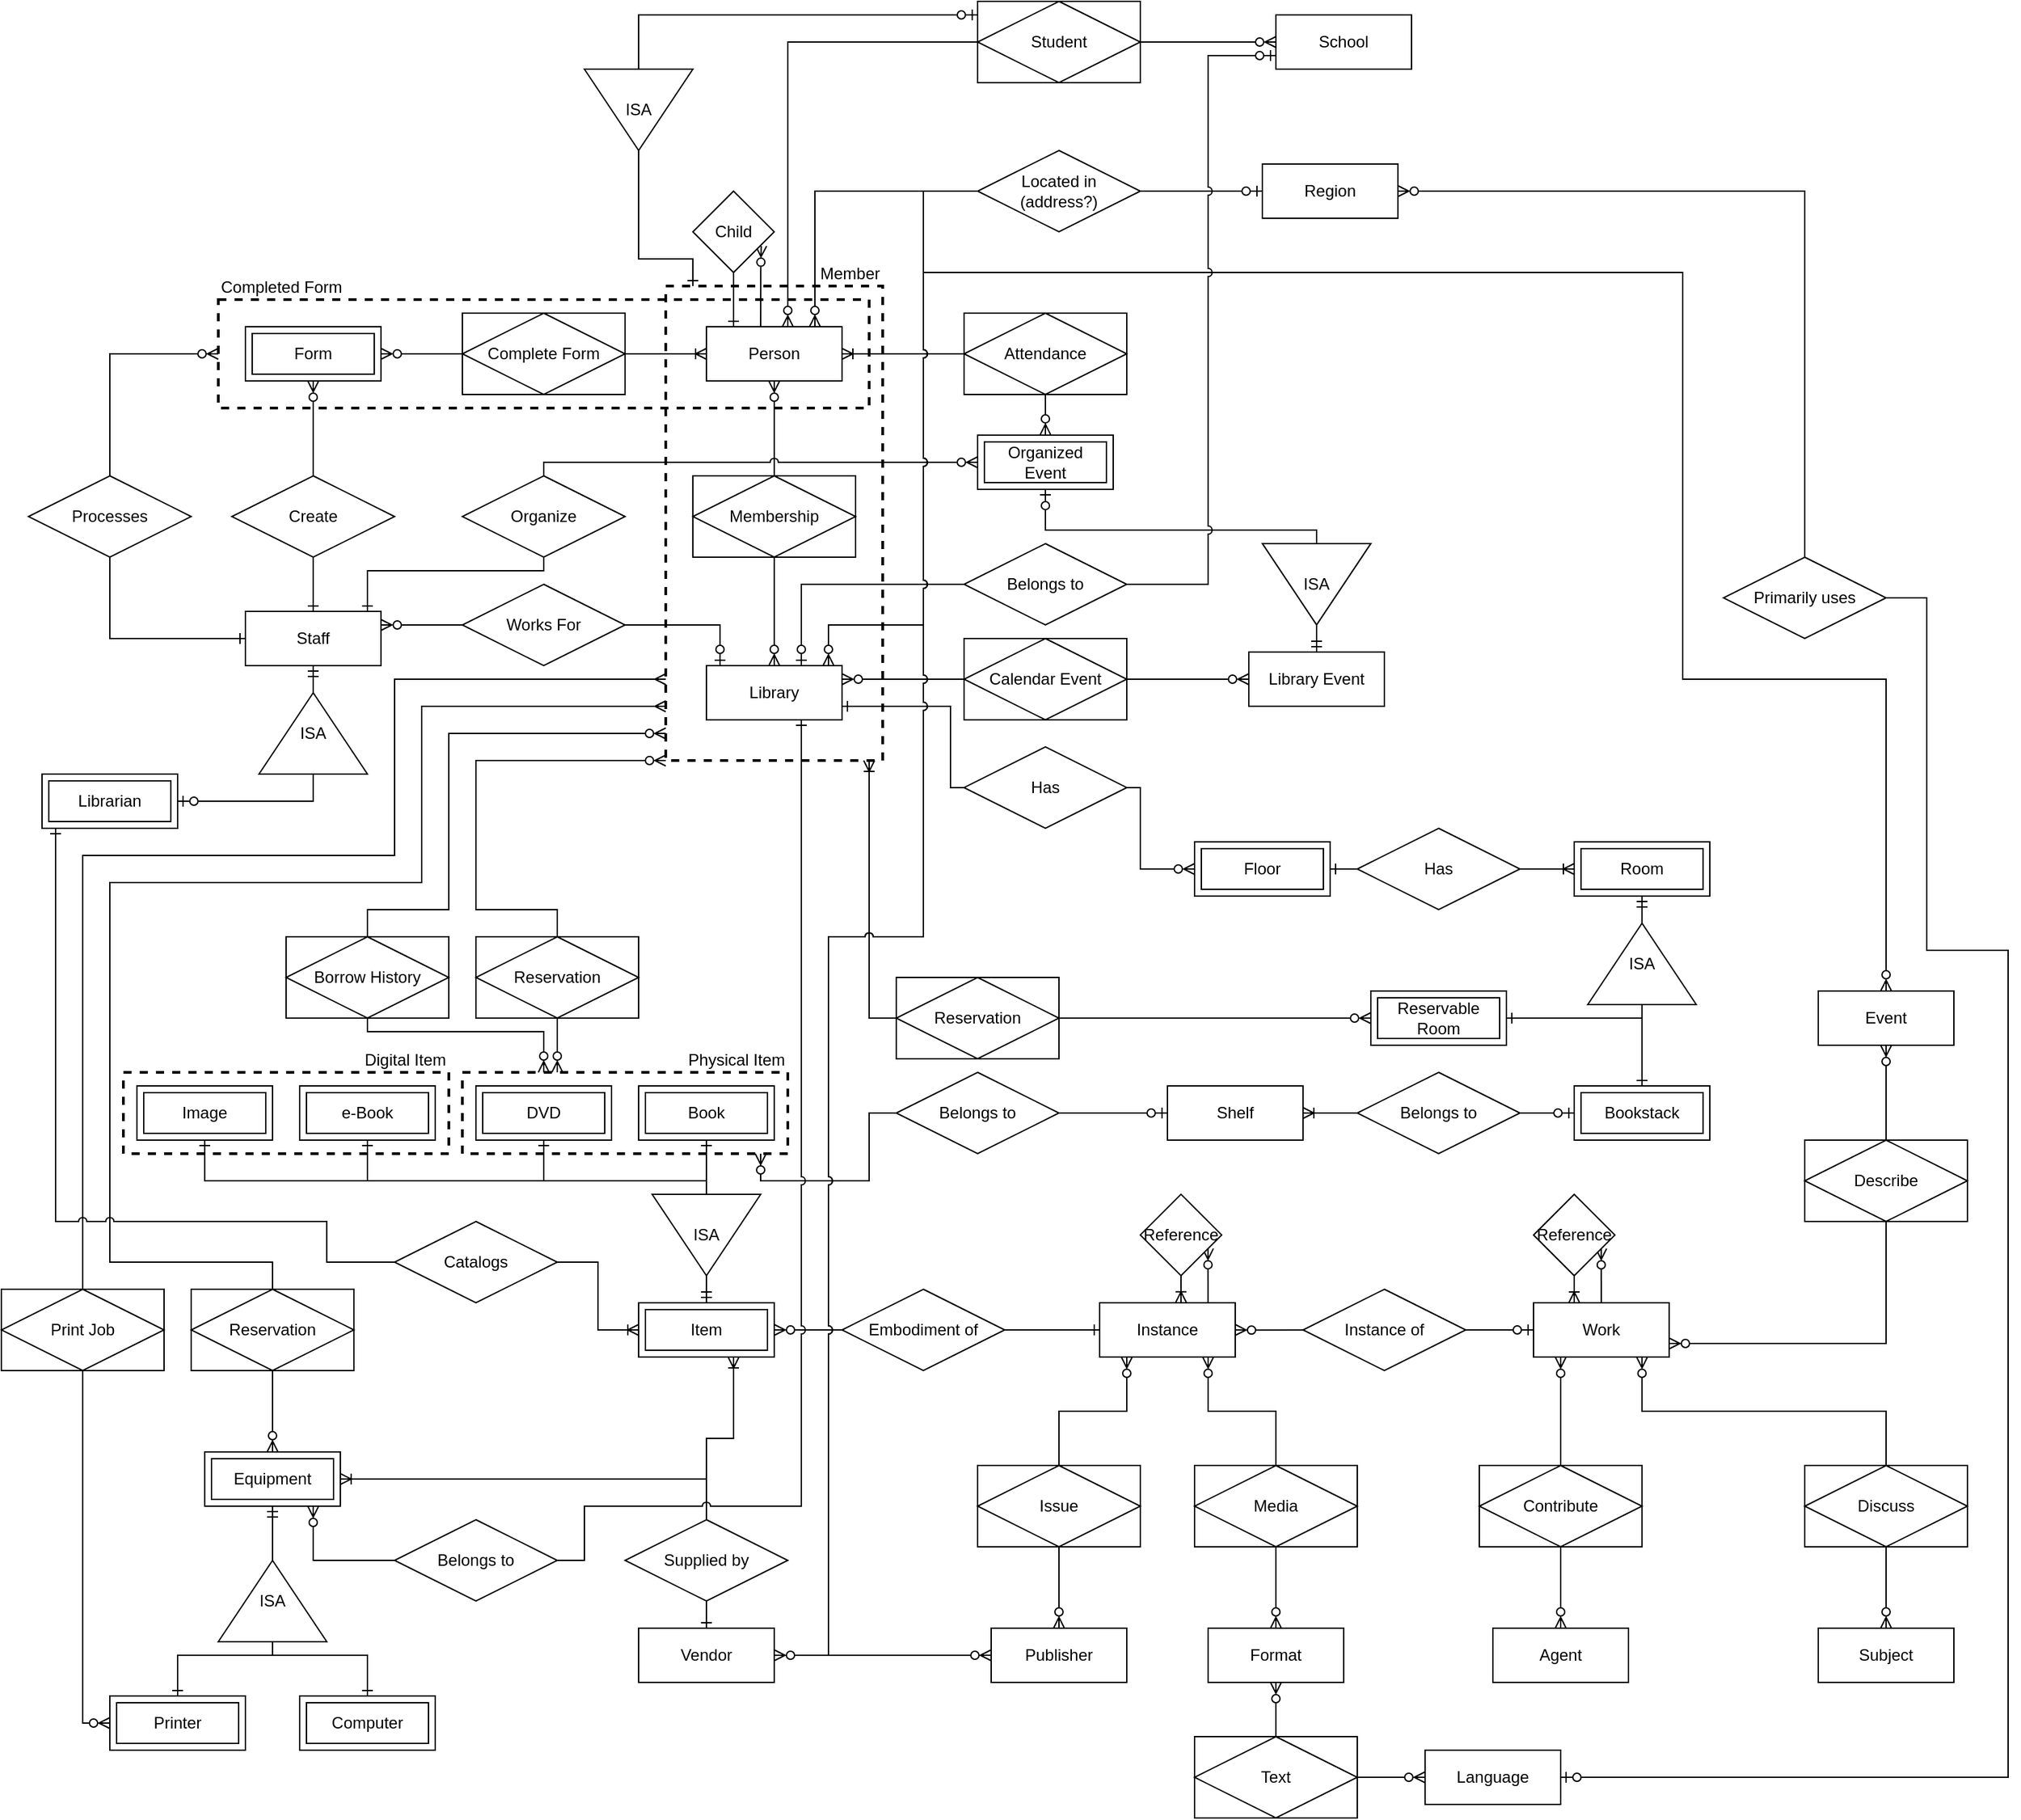 <mxfile version="20.3.7" type="device"><diagram id="R2lEEEUBdFMjLlhIrx00" name="Page-1"><mxGraphModel dx="2035" dy="1743" grid="1" gridSize="10" guides="1" tooltips="1" connect="1" arrows="1" fold="1" page="1" pageScale="1" pageWidth="850" pageHeight="1100" math="0" shadow="0" extFonts="Permanent Marker^https://fonts.googleapis.com/css?family=Permanent+Marker"><root><mxCell id="0"/><mxCell id="1" parent="0"/><mxCell id="bCoNUdUMx13GSQkdZ8rl-273" style="edgeStyle=orthogonalEdgeStyle;rounded=0;jumpStyle=arc;orthogonalLoop=1;jettySize=auto;html=1;endArrow=ERzeroToOne;endFill=0;" parent="1" source="bCoNUdUMx13GSQkdZ8rl-272" target="CFL0wm3BJP6EBdV-FoRN-123" edge="1"><mxGeometry relative="1" as="geometry"><Array as="points"><mxPoint x="280" y="180"/></Array></mxGeometry></mxCell><mxCell id="bCoNUdUMx13GSQkdZ8rl-282" value="Digital Item" style="whiteSpace=wrap;html=1;fontColor=none;dashed=1;fillColor=none;strokeWidth=2;labelPosition=center;verticalLabelPosition=top;align=right;verticalAlign=bottom;perimeterSpacing=0;shadow=0;glass=0;" parent="1" vertex="1"><mxGeometry x="-220" y="540" width="240" height="60" as="geometry"/></mxCell><mxCell id="CFL0wm3BJP6EBdV-FoRN-241" value="Physical Item" style="whiteSpace=wrap;html=1;fontColor=none;dashed=1;fillColor=none;strokeWidth=2;labelPosition=center;verticalLabelPosition=top;align=right;verticalAlign=bottom;perimeterSpacing=0;shadow=0;glass=0;" parent="1" vertex="1"><mxGeometry x="30" y="540" width="240" height="60" as="geometry"/></mxCell><mxCell id="bCoNUdUMx13GSQkdZ8rl-5" value="Completed Form" style="whiteSpace=wrap;html=1;fontColor=none;dashed=1;fillColor=none;strokeWidth=2;labelPosition=center;verticalLabelPosition=top;align=left;verticalAlign=bottom;perimeterSpacing=0;shadow=0;glass=0;" parent="1" vertex="1"><mxGeometry x="-150" y="-30" width="480" height="80" as="geometry"/></mxCell><mxCell id="CFL0wm3BJP6EBdV-FoRN-159" value="Member" style="whiteSpace=wrap;html=1;fontColor=none;dashed=1;fillColor=none;strokeWidth=2;labelPosition=center;verticalLabelPosition=top;align=right;verticalAlign=bottom;perimeterSpacing=0;shadow=0;glass=0;" parent="1" vertex="1"><mxGeometry x="180" y="-40" width="160" height="350" as="geometry"/></mxCell><mxCell id="CFL0wm3BJP6EBdV-FoRN-46" style="edgeStyle=orthogonalEdgeStyle;rounded=0;orthogonalLoop=1;jettySize=auto;html=1;entryX=1;entryY=0.5;entryDx=0;entryDy=0;endArrow=ERone;endFill=0;jumpStyle=arc;" parent="1" source="CFL0wm3BJP6EBdV-FoRN-1" target="CFL0wm3BJP6EBdV-FoRN-14" edge="1"><mxGeometry relative="1" as="geometry"/></mxCell><mxCell id="CFL0wm3BJP6EBdV-FoRN-83" style="edgeStyle=orthogonalEdgeStyle;rounded=0;orthogonalLoop=1;jettySize=auto;html=1;entryX=0;entryY=0.5;entryDx=0;entryDy=0;endArrow=ERoneToMany;endFill=0;jumpStyle=arc;" parent="1" source="CFL0wm3BJP6EBdV-FoRN-1" target="CFL0wm3BJP6EBdV-FoRN-16" edge="1"><mxGeometry relative="1" as="geometry"/></mxCell><mxCell id="CFL0wm3BJP6EBdV-FoRN-1" value="Has" style="shape=rhombus;perimeter=rhombusPerimeter;whiteSpace=wrap;html=1;align=center;" parent="1" vertex="1"><mxGeometry x="690" y="360" width="120" height="60" as="geometry"/></mxCell><mxCell id="CFL0wm3BJP6EBdV-FoRN-8" value="Work" style="whiteSpace=wrap;html=1;align=center;" parent="1" vertex="1"><mxGeometry x="820" y="710" width="100" height="40" as="geometry"/></mxCell><mxCell id="CFL0wm3BJP6EBdV-FoRN-14" value="Floor" style="shape=ext;margin=3;double=1;whiteSpace=wrap;html=1;align=center;" parent="1" vertex="1"><mxGeometry x="570" y="370" width="100" height="40" as="geometry"/></mxCell><mxCell id="CFL0wm3BJP6EBdV-FoRN-16" value="Room" style="shape=ext;margin=3;double=1;whiteSpace=wrap;html=1;align=center;" parent="1" vertex="1"><mxGeometry x="850" y="370" width="100" height="40" as="geometry"/></mxCell><mxCell id="CFL0wm3BJP6EBdV-FoRN-17" value="Reservable Room" style="shape=ext;margin=3;double=1;whiteSpace=wrap;html=1;align=center;" parent="1" vertex="1"><mxGeometry x="700" y="480" width="100" height="40" as="geometry"/></mxCell><mxCell id="CFL0wm3BJP6EBdV-FoRN-20" value="Computer" style="shape=ext;margin=3;double=1;whiteSpace=wrap;html=1;align=center;flipV=0;flipH=0;" parent="1" vertex="1"><mxGeometry x="-90" y="1000" width="100" height="40" as="geometry"/></mxCell><mxCell id="CFL0wm3BJP6EBdV-FoRN-22" value="Book" style="shape=ext;margin=3;double=1;whiteSpace=wrap;html=1;align=center;" parent="1" vertex="1"><mxGeometry x="160" y="550" width="100" height="40" as="geometry"/></mxCell><mxCell id="CFL0wm3BJP6EBdV-FoRN-23" value="Region" style="whiteSpace=wrap;html=1;align=center;" parent="1" vertex="1"><mxGeometry x="620" y="-130" width="100" height="40" as="geometry"/></mxCell><mxCell id="CFL0wm3BJP6EBdV-FoRN-27" value="Printer" style="shape=ext;margin=3;double=1;whiteSpace=wrap;html=1;align=center;flipV=0;flipH=0;" parent="1" vertex="1"><mxGeometry x="-230" y="1000" width="100" height="40" as="geometry"/></mxCell><mxCell id="CFL0wm3BJP6EBdV-FoRN-30" value="Organized Event" style="shape=ext;margin=3;double=1;whiteSpace=wrap;html=1;align=center;" parent="1" vertex="1"><mxGeometry x="410" y="69.96" width="100" height="40" as="geometry"/></mxCell><mxCell id="CFL0wm3BJP6EBdV-FoRN-114" style="edgeStyle=orthogonalEdgeStyle;rounded=0;orthogonalLoop=1;jettySize=auto;html=1;entryX=0.84;entryY=0.674;entryDx=0;entryDy=0;entryPerimeter=0;endArrow=ERzeroToMany;endFill=0;jumpStyle=arc;" parent="1" source="CFL0wm3BJP6EBdV-FoRN-31" target="CFL0wm3BJP6EBdV-FoRN-102" edge="1"><mxGeometry relative="1" as="geometry"><Array as="points"><mxPoint x="250" y="-50"/><mxPoint x="250" y="-50"/></Array></mxGeometry></mxCell><mxCell id="CFL0wm3BJP6EBdV-FoRN-31" value="Person" style="whiteSpace=wrap;html=1;align=center;" parent="1" vertex="1"><mxGeometry x="210" y="-10" width="100" height="40" as="geometry"/></mxCell><mxCell id="CFL0wm3BJP6EBdV-FoRN-48" style="edgeStyle=orthogonalEdgeStyle;rounded=0;orthogonalLoop=1;jettySize=auto;html=1;entryX=0.5;entryY=1;entryDx=0;entryDy=0;endArrow=ERmandOne;endFill=0;jumpStyle=arc;" parent="1" source="CFL0wm3BJP6EBdV-FoRN-40" target="CFL0wm3BJP6EBdV-FoRN-16" edge="1"><mxGeometry relative="1" as="geometry"><mxPoint x="900" y="450" as="sourcePoint"/><Array as="points"><mxPoint x="900" y="440"/><mxPoint x="900" y="440"/></Array></mxGeometry></mxCell><mxCell id="CFL0wm3BJP6EBdV-FoRN-49" style="edgeStyle=orthogonalEdgeStyle;rounded=0;orthogonalLoop=1;jettySize=auto;html=1;endArrow=ERone;endFill=0;jumpStyle=arc;" parent="1" source="CFL0wm3BJP6EBdV-FoRN-40" target="CFL0wm3BJP6EBdV-FoRN-17" edge="1"><mxGeometry relative="1" as="geometry"><Array as="points"><mxPoint x="900" y="500"/></Array></mxGeometry></mxCell><mxCell id="CFL0wm3BJP6EBdV-FoRN-85" style="edgeStyle=orthogonalEdgeStyle;rounded=0;orthogonalLoop=1;jettySize=auto;html=1;endArrow=ERone;endFill=0;jumpStyle=arc;" parent="1" source="CFL0wm3BJP6EBdV-FoRN-40" target="CFL0wm3BJP6EBdV-FoRN-84" edge="1"><mxGeometry relative="1" as="geometry"><Array as="points"/></mxGeometry></mxCell><mxCell id="CFL0wm3BJP6EBdV-FoRN-40" value="ISA" style="triangle;whiteSpace=wrap;html=1;direction=north;" parent="1" vertex="1"><mxGeometry x="860" y="430" width="80" height="60" as="geometry"/></mxCell><mxCell id="CFL0wm3BJP6EBdV-FoRN-86" style="edgeStyle=orthogonalEdgeStyle;rounded=0;orthogonalLoop=1;jettySize=auto;html=1;entryX=1;entryY=0.5;entryDx=0;entryDy=0;endArrow=ERoneToMany;endFill=0;jumpStyle=arc;" parent="1" source="CFL0wm3BJP6EBdV-FoRN-42" target="CFL0wm3BJP6EBdV-FoRN-181" edge="1"><mxGeometry relative="1" as="geometry"><mxPoint x="650" y="620" as="targetPoint"/></mxGeometry></mxCell><mxCell id="CFL0wm3BJP6EBdV-FoRN-87" style="edgeStyle=orthogonalEdgeStyle;rounded=0;orthogonalLoop=1;jettySize=auto;html=1;entryX=0;entryY=0.5;entryDx=0;entryDy=0;endArrow=ERzeroToOne;endFill=0;jumpStyle=arc;" parent="1" source="CFL0wm3BJP6EBdV-FoRN-42" target="CFL0wm3BJP6EBdV-FoRN-84" edge="1"><mxGeometry relative="1" as="geometry"/></mxCell><mxCell id="CFL0wm3BJP6EBdV-FoRN-42" value="Belongs to" style="shape=rhombus;perimeter=rhombusPerimeter;whiteSpace=wrap;html=1;align=center;" parent="1" vertex="1"><mxGeometry x="690" y="540" width="120" height="60" as="geometry"/></mxCell><mxCell id="CFL0wm3BJP6EBdV-FoRN-50" value="Equipment" style="shape=ext;margin=3;double=1;whiteSpace=wrap;html=1;align=center;flipV=0;flipH=0;" parent="1" vertex="1"><mxGeometry x="-160" y="820" width="100" height="40" as="geometry"/></mxCell><mxCell id="CFL0wm3BJP6EBdV-FoRN-51" value="Subject" style="whiteSpace=wrap;html=1;align=center;" parent="1" vertex="1"><mxGeometry x="1030" y="950" width="100" height="40" as="geometry"/></mxCell><mxCell id="CFL0wm3BJP6EBdV-FoRN-52" value="Agent" style="whiteSpace=wrap;html=1;align=center;" parent="1" vertex="1"><mxGeometry x="790" y="950" width="100" height="40" as="geometry"/></mxCell><mxCell id="CFL0wm3BJP6EBdV-FoRN-53" value="Event" style="whiteSpace=wrap;html=1;align=center;" parent="1" vertex="1"><mxGeometry x="1030" y="480" width="100" height="40" as="geometry"/></mxCell><mxCell id="CFL0wm3BJP6EBdV-FoRN-54" value="Format" style="whiteSpace=wrap;html=1;align=center;" parent="1" vertex="1"><mxGeometry x="580" y="950" width="100" height="40" as="geometry"/></mxCell><mxCell id="CFL0wm3BJP6EBdV-FoRN-55" value="Publisher" style="whiteSpace=wrap;html=1;align=center;" parent="1" vertex="1"><mxGeometry x="420" y="950" width="100" height="40" as="geometry"/></mxCell><mxCell id="CFL0wm3BJP6EBdV-FoRN-57" style="edgeStyle=orthogonalEdgeStyle;rounded=0;orthogonalLoop=1;jettySize=auto;html=1;endArrow=ERone;endFill=0;jumpStyle=arc;" parent="1" source="CFL0wm3BJP6EBdV-FoRN-56" target="CFL0wm3BJP6EBdV-FoRN-20" edge="1"><mxGeometry relative="1" as="geometry"><Array as="points"><mxPoint x="-110" y="970"/><mxPoint x="-40" y="970"/></Array></mxGeometry></mxCell><mxCell id="CFL0wm3BJP6EBdV-FoRN-58" style="edgeStyle=orthogonalEdgeStyle;rounded=0;orthogonalLoop=1;jettySize=auto;html=1;endArrow=ERone;endFill=0;jumpStyle=arc;" parent="1" source="CFL0wm3BJP6EBdV-FoRN-56" target="CFL0wm3BJP6EBdV-FoRN-27" edge="1"><mxGeometry relative="1" as="geometry"><Array as="points"><mxPoint x="-110" y="970"/><mxPoint x="-180" y="970"/><mxPoint x="-180" y="1020"/></Array></mxGeometry></mxCell><mxCell id="CFL0wm3BJP6EBdV-FoRN-59" style="edgeStyle=orthogonalEdgeStyle;rounded=0;orthogonalLoop=1;jettySize=auto;html=1;endArrow=ERmandOne;endFill=0;jumpStyle=arc;" parent="1" source="CFL0wm3BJP6EBdV-FoRN-56" target="CFL0wm3BJP6EBdV-FoRN-50" edge="1"><mxGeometry relative="1" as="geometry"><Array as="points"/><mxPoint x="-110" y="800" as="targetPoint"/></mxGeometry></mxCell><mxCell id="CFL0wm3BJP6EBdV-FoRN-56" value="ISA" style="triangle;whiteSpace=wrap;html=1;direction=north;flipV=0;flipH=0;" parent="1" vertex="1"><mxGeometry x="-150" y="900" width="80" height="60" as="geometry"/></mxCell><mxCell id="CFL0wm3BJP6EBdV-FoRN-60" value="Librarian" style="shape=ext;margin=3;double=1;whiteSpace=wrap;html=1;align=center;" parent="1" vertex="1"><mxGeometry x="-280" y="320" width="100" height="40" as="geometry"/></mxCell><mxCell id="CFL0wm3BJP6EBdV-FoRN-67" style="edgeStyle=orthogonalEdgeStyle;rounded=0;orthogonalLoop=1;jettySize=auto;html=1;entryX=0;entryY=0.5;entryDx=0;entryDy=0;endArrow=ERzeroToOne;endFill=0;jumpStyle=arc;" parent="1" source="CFL0wm3BJP6EBdV-FoRN-65" target="CFL0wm3BJP6EBdV-FoRN-23" edge="1"><mxGeometry relative="1" as="geometry"/></mxCell><mxCell id="CFL0wm3BJP6EBdV-FoRN-92" style="edgeStyle=orthogonalEdgeStyle;rounded=0;orthogonalLoop=1;jettySize=auto;html=1;endArrow=ERzeroToMany;endFill=0;jumpStyle=arc;" parent="1" source="CFL0wm3BJP6EBdV-FoRN-65" target="CFL0wm3BJP6EBdV-FoRN-31" edge="1"><mxGeometry relative="1" as="geometry"><mxPoint x="270" y="-20" as="targetPoint"/><Array as="points"><mxPoint x="290" y="-110"/></Array></mxGeometry></mxCell><mxCell id="CFL0wm3BJP6EBdV-FoRN-65" value="Located in&lt;br&gt;(address?)" style="shape=rhombus;perimeter=rhombusPerimeter;whiteSpace=wrap;html=1;align=center;" parent="1" vertex="1"><mxGeometry x="410" y="-140" width="120" height="60" as="geometry"/></mxCell><mxCell id="CFL0wm3BJP6EBdV-FoRN-72" value="Item" style="shape=ext;margin=3;double=1;whiteSpace=wrap;html=1;align=center;" parent="1" vertex="1"><mxGeometry x="160" y="710" width="100" height="40" as="geometry"/></mxCell><mxCell id="CFL0wm3BJP6EBdV-FoRN-81" style="edgeStyle=orthogonalEdgeStyle;rounded=0;orthogonalLoop=1;jettySize=auto;html=1;endArrow=ERone;endFill=0;jumpStyle=arc;" parent="1" source="CFL0wm3BJP6EBdV-FoRN-80" target="CFL0wm3BJP6EBdV-FoRN-123" edge="1"><mxGeometry relative="1" as="geometry"><mxPoint x="240" y="290" as="targetPoint"/><Array as="points"><mxPoint x="390" y="330"/><mxPoint x="390" y="270"/></Array></mxGeometry></mxCell><mxCell id="CFL0wm3BJP6EBdV-FoRN-82" style="edgeStyle=orthogonalEdgeStyle;rounded=0;orthogonalLoop=1;jettySize=auto;html=1;entryX=0;entryY=0.5;entryDx=0;entryDy=0;endArrow=ERzeroToMany;endFill=0;jumpStyle=arc;" parent="1" source="CFL0wm3BJP6EBdV-FoRN-80" target="CFL0wm3BJP6EBdV-FoRN-14" edge="1"><mxGeometry relative="1" as="geometry"><Array as="points"><mxPoint x="530" y="330"/><mxPoint x="530" y="390"/></Array></mxGeometry></mxCell><mxCell id="CFL0wm3BJP6EBdV-FoRN-80" value="Has" style="shape=rhombus;perimeter=rhombusPerimeter;whiteSpace=wrap;html=1;align=center;" parent="1" vertex="1"><mxGeometry x="400" y="299.97" width="120" height="60" as="geometry"/></mxCell><mxCell id="CFL0wm3BJP6EBdV-FoRN-84" value="Bookstack" style="shape=ext;margin=3;double=1;whiteSpace=wrap;html=1;align=center;" parent="1" vertex="1"><mxGeometry x="850" y="550" width="100" height="40" as="geometry"/></mxCell><mxCell id="CFL0wm3BJP6EBdV-FoRN-161" style="edgeStyle=orthogonalEdgeStyle;rounded=0;orthogonalLoop=1;jettySize=auto;html=1;fontColor=none;endArrow=ERzeroToMany;endFill=0;jumpStyle=arc;" parent="1" source="bCoNUdUMx13GSQkdZ8rl-296" target="CFL0wm3BJP6EBdV-FoRN-159" edge="1"><mxGeometry relative="1" as="geometry"><mxPoint x="-40" y="440" as="sourcePoint"/><Array as="points"><mxPoint x="-40" y="420"/><mxPoint x="20" y="420"/><mxPoint x="20" y="290"/></Array></mxGeometry></mxCell><mxCell id="CFL0wm3BJP6EBdV-FoRN-163" style="edgeStyle=orthogonalEdgeStyle;rounded=0;orthogonalLoop=1;jettySize=auto;html=1;fontColor=none;endArrow=ERzeroToMany;endFill=0;jumpStyle=arc;" parent="1" source="bCoNUdUMx13GSQkdZ8rl-296" target="CFL0wm3BJP6EBdV-FoRN-241" edge="1"><mxGeometry relative="1" as="geometry"><mxPoint x="250" y="660" as="targetPoint"/><Array as="points"><mxPoint x="-40" y="510"/><mxPoint x="90" y="510"/></Array><mxPoint x="-40" y="500" as="sourcePoint"/></mxGeometry></mxCell><mxCell id="bCoNUdUMx13GSQkdZ8rl-33" style="edgeStyle=orthogonalEdgeStyle;rounded=0;orthogonalLoop=1;jettySize=auto;html=1;endArrow=ERzeroToMany;endFill=0;jumpStyle=arc;" parent="1" source="CFL0wm3BJP6EBdV-FoRN-91" target="CFL0wm3BJP6EBdV-FoRN-241" edge="1"><mxGeometry relative="1" as="geometry"><mxPoint x="140" y="540" as="targetPoint"/><Array as="points"><mxPoint x="120" y="500"/><mxPoint x="120" y="500"/></Array></mxGeometry></mxCell><mxCell id="bCoNUdUMx13GSQkdZ8rl-35" style="edgeStyle=orthogonalEdgeStyle;rounded=0;orthogonalLoop=1;jettySize=auto;html=1;endArrow=ERzeroToMany;endFill=0;jumpStyle=arc;" parent="1" source="CFL0wm3BJP6EBdV-FoRN-91" target="CFL0wm3BJP6EBdV-FoRN-159" edge="1"><mxGeometry relative="1" as="geometry"><Array as="points"><mxPoint x="100" y="420"/><mxPoint x="40" y="420"/><mxPoint x="40" y="310"/></Array></mxGeometry></mxCell><mxCell id="CFL0wm3BJP6EBdV-FoRN-91" value="Reservation" style="shape=associativeEntity;whiteSpace=wrap;html=1;align=center;" parent="1" vertex="1"><mxGeometry x="40" y="440" width="120" height="60" as="geometry"/></mxCell><mxCell id="CFL0wm3BJP6EBdV-FoRN-94" style="edgeStyle=orthogonalEdgeStyle;rounded=0;orthogonalLoop=1;jettySize=auto;html=1;entryX=0.5;entryY=1;entryDx=0;entryDy=0;endArrow=ERzeroToMany;endFill=0;exitX=0.5;exitY=0;exitDx=0;exitDy=0;jumpStyle=arc;" parent="1" source="CFL0wm3BJP6EBdV-FoRN-93" target="CFL0wm3BJP6EBdV-FoRN-31" edge="1"><mxGeometry relative="1" as="geometry"><mxPoint x="260" y="100" as="sourcePoint"/></mxGeometry></mxCell><mxCell id="CFL0wm3BJP6EBdV-FoRN-95" style="edgeStyle=orthogonalEdgeStyle;rounded=0;orthogonalLoop=1;jettySize=auto;html=1;entryX=0.5;entryY=0;entryDx=0;entryDy=0;endArrow=ERzeroToMany;endFill=0;jumpStyle=arc;" parent="1" source="CFL0wm3BJP6EBdV-FoRN-93" target="CFL0wm3BJP6EBdV-FoRN-123" edge="1"><mxGeometry relative="1" as="geometry"><mxPoint x="260" y="240" as="targetPoint"/></mxGeometry></mxCell><mxCell id="CFL0wm3BJP6EBdV-FoRN-93" value="Membership" style="shape=associativeEntity;whiteSpace=wrap;html=1;align=center;" parent="1" vertex="1"><mxGeometry x="200" y="100" width="120" height="60" as="geometry"/></mxCell><mxCell id="CFL0wm3BJP6EBdV-FoRN-112" style="edgeStyle=orthogonalEdgeStyle;rounded=0;orthogonalLoop=1;jettySize=auto;html=1;endArrow=ERone;endFill=0;exitX=0.5;exitY=1;exitDx=0;exitDy=0;jumpStyle=arc;" parent="1" source="CFL0wm3BJP6EBdV-FoRN-102" target="CFL0wm3BJP6EBdV-FoRN-31" edge="1"><mxGeometry relative="1" as="geometry"><Array as="points"><mxPoint x="230" y="-20"/><mxPoint x="230" y="-20"/></Array><mxPoint x="230" y="-30" as="targetPoint"/></mxGeometry></mxCell><mxCell id="CFL0wm3BJP6EBdV-FoRN-102" value="Child" style="shape=rhombus;perimeter=rhombusPerimeter;whiteSpace=wrap;html=1;align=center;" parent="1" vertex="1"><mxGeometry x="200" y="-110" width="60" height="60" as="geometry"/></mxCell><mxCell id="CFL0wm3BJP6EBdV-FoRN-133" style="edgeStyle=orthogonalEdgeStyle;rounded=0;orthogonalLoop=1;jettySize=auto;html=1;endArrow=ERzeroToMany;endFill=0;jumpStyle=arc;" parent="1" target="CFL0wm3BJP6EBdV-FoRN-202" edge="1"><mxGeometry relative="1" as="geometry"><mxPoint x="590" y="730" as="targetPoint"/><mxPoint x="700" y="730" as="sourcePoint"/></mxGeometry></mxCell><mxCell id="CFL0wm3BJP6EBdV-FoRN-167" style="edgeStyle=orthogonalEdgeStyle;rounded=0;orthogonalLoop=1;jettySize=auto;html=1;entryX=0;entryY=0.5;entryDx=0;entryDy=0;fontColor=none;endArrow=ERzeroToOne;endFill=0;jumpStyle=arc;" parent="1" source="CFL0wm3BJP6EBdV-FoRN-116" target="CFL0wm3BJP6EBdV-FoRN-8" edge="1"><mxGeometry relative="1" as="geometry"/></mxCell><mxCell id="CFL0wm3BJP6EBdV-FoRN-116" value="Instance of" style="shape=rhombus;perimeter=rhombusPerimeter;whiteSpace=wrap;html=1;align=center;" parent="1" vertex="1"><mxGeometry x="650" y="700" width="120" height="60" as="geometry"/></mxCell><mxCell id="CFL0wm3BJP6EBdV-FoRN-132" style="edgeStyle=orthogonalEdgeStyle;rounded=0;orthogonalLoop=1;jettySize=auto;html=1;entryX=1;entryY=0.5;entryDx=0;entryDy=0;endArrow=ERzeroToMany;endFill=0;jumpStyle=arc;" parent="1" source="CFL0wm3BJP6EBdV-FoRN-117" target="CFL0wm3BJP6EBdV-FoRN-72" edge="1"><mxGeometry relative="1" as="geometry"/></mxCell><mxCell id="CFL0wm3BJP6EBdV-FoRN-166" style="edgeStyle=orthogonalEdgeStyle;rounded=0;orthogonalLoop=1;jettySize=auto;html=1;fontColor=none;endArrow=ERone;endFill=0;jumpStyle=arc;" parent="1" source="CFL0wm3BJP6EBdV-FoRN-117" target="CFL0wm3BJP6EBdV-FoRN-202" edge="1"><mxGeometry relative="1" as="geometry"><mxPoint x="490" y="730" as="targetPoint"/><mxPoint x="460" y="730" as="sourcePoint"/></mxGeometry></mxCell><mxCell id="CFL0wm3BJP6EBdV-FoRN-117" value="Embodiment of" style="shape=rhombus;perimeter=rhombusPerimeter;whiteSpace=wrap;html=1;align=center;" parent="1" vertex="1"><mxGeometry x="310" y="700" width="120" height="60" as="geometry"/></mxCell><mxCell id="CFL0wm3BJP6EBdV-FoRN-119" value="Vendor" style="whiteSpace=wrap;html=1;align=center;" parent="1" vertex="1"><mxGeometry x="160" y="950" width="100" height="40" as="geometry"/></mxCell><mxCell id="CFL0wm3BJP6EBdV-FoRN-121" value="School" style="whiteSpace=wrap;html=1;align=center;" parent="1" vertex="1"><mxGeometry x="630" y="-240" width="100" height="40" as="geometry"/></mxCell><mxCell id="CFL0wm3BJP6EBdV-FoRN-123" value="Library" style="whiteSpace=wrap;html=1;align=center;" parent="1" vertex="1"><mxGeometry x="210" y="240" width="100" height="40" as="geometry"/></mxCell><mxCell id="CFL0wm3BJP6EBdV-FoRN-125" style="edgeStyle=orthogonalEdgeStyle;rounded=0;orthogonalLoop=1;jettySize=auto;html=1;endArrow=ERzeroToMany;endFill=0;jumpStyle=arc;" parent="1" source="CFL0wm3BJP6EBdV-FoRN-124" target="CFL0wm3BJP6EBdV-FoRN-31" edge="1"><mxGeometry relative="1" as="geometry"><mxPoint x="291" y="-10" as="targetPoint"/><Array as="points"><mxPoint x="270" y="-220"/></Array></mxGeometry></mxCell><mxCell id="CFL0wm3BJP6EBdV-FoRN-126" style="edgeStyle=orthogonalEdgeStyle;rounded=0;orthogonalLoop=1;jettySize=auto;html=1;entryX=0;entryY=0.5;entryDx=0;entryDy=0;endArrow=ERzeroToMany;endFill=0;jumpStyle=arc;" parent="1" source="CFL0wm3BJP6EBdV-FoRN-124" target="CFL0wm3BJP6EBdV-FoRN-121" edge="1"><mxGeometry relative="1" as="geometry"/></mxCell><mxCell id="CFL0wm3BJP6EBdV-FoRN-124" value="Student" style="shape=associativeEntity;whiteSpace=wrap;html=1;align=center;" parent="1" vertex="1"><mxGeometry x="410" y="-250" width="120" height="60" as="geometry"/></mxCell><mxCell id="CFL0wm3BJP6EBdV-FoRN-135" value="e-Book" style="shape=ext;margin=3;double=1;whiteSpace=wrap;html=1;align=center;" parent="1" vertex="1"><mxGeometry x="-90" y="550" width="100" height="40" as="geometry"/></mxCell><mxCell id="CFL0wm3BJP6EBdV-FoRN-149" style="edgeStyle=orthogonalEdgeStyle;rounded=0;orthogonalLoop=1;jettySize=auto;html=1;endArrow=ERzeroToMany;endFill=0;jumpStyle=arc;" parent="1" source="CFL0wm3BJP6EBdV-FoRN-154" target="CFL0wm3BJP6EBdV-FoRN-8" edge="1"><mxGeometry relative="1" as="geometry"><mxPoint x="920" y="990" as="sourcePoint"/><mxPoint x="850" y="750" as="targetPoint"/><Array as="points"><mxPoint x="1080" y="740"/></Array></mxGeometry></mxCell><mxCell id="CFL0wm3BJP6EBdV-FoRN-150" style="edgeStyle=orthogonalEdgeStyle;rounded=0;orthogonalLoop=1;jettySize=auto;html=1;endArrow=ERzeroToMany;endFill=0;jumpStyle=arc;" parent="1" source="CFL0wm3BJP6EBdV-FoRN-154" target="CFL0wm3BJP6EBdV-FoRN-53" edge="1"><mxGeometry relative="1" as="geometry"><mxPoint x="1045" y="1030" as="sourcePoint"/></mxGeometry></mxCell><mxCell id="CFL0wm3BJP6EBdV-FoRN-145" style="edgeStyle=orthogonalEdgeStyle;rounded=0;orthogonalLoop=1;jettySize=auto;html=1;endArrow=ERzeroToMany;endFill=0;jumpStyle=arc;" parent="1" source="CFL0wm3BJP6EBdV-FoRN-153" target="CFL0wm3BJP6EBdV-FoRN-8" edge="1"><mxGeometry relative="1" as="geometry"><mxPoint x="920" y="830" as="sourcePoint"/><mxPoint x="889" y="750" as="targetPoint"/><Array as="points"><mxPoint x="1080" y="790"/><mxPoint x="900" y="790"/></Array></mxGeometry></mxCell><mxCell id="CFL0wm3BJP6EBdV-FoRN-152" style="edgeStyle=orthogonalEdgeStyle;rounded=0;orthogonalLoop=1;jettySize=auto;html=1;endArrow=ERzeroToMany;endFill=0;jumpStyle=arc;" parent="1" source="CFL0wm3BJP6EBdV-FoRN-153" target="CFL0wm3BJP6EBdV-FoRN-51" edge="1"><mxGeometry relative="1" as="geometry"><mxPoint x="1120" y="830" as="sourcePoint"/></mxGeometry></mxCell><mxCell id="CFL0wm3BJP6EBdV-FoRN-148" style="edgeStyle=orthogonalEdgeStyle;rounded=0;orthogonalLoop=1;jettySize=auto;html=1;endArrow=ERzeroToMany;endFill=0;jumpStyle=arc;" parent="1" source="CFL0wm3BJP6EBdV-FoRN-155" target="CFL0wm3BJP6EBdV-FoRN-8" edge="1"><mxGeometry relative="1" as="geometry"><mxPoint x="920" y="910" as="sourcePoint"/><mxPoint x="865" y="790" as="targetPoint"/><Array as="points"><mxPoint x="840" y="800"/><mxPoint x="840" y="800"/></Array></mxGeometry></mxCell><mxCell id="CFL0wm3BJP6EBdV-FoRN-151" style="edgeStyle=orthogonalEdgeStyle;rounded=0;orthogonalLoop=1;jettySize=auto;html=1;endArrow=ERzeroToMany;endFill=0;jumpStyle=arc;" parent="1" source="CFL0wm3BJP6EBdV-FoRN-155" target="CFL0wm3BJP6EBdV-FoRN-52" edge="1"><mxGeometry relative="1" as="geometry"><mxPoint x="1040" y="910" as="sourcePoint"/><Array as="points"><mxPoint x="840" y="940"/><mxPoint x="840" y="940"/></Array></mxGeometry></mxCell><mxCell id="CFL0wm3BJP6EBdV-FoRN-153" value="Discuss" style="shape=associativeEntity;whiteSpace=wrap;html=1;align=center;" parent="1" vertex="1"><mxGeometry x="1020" y="830" width="120" height="60" as="geometry"/></mxCell><mxCell id="CFL0wm3BJP6EBdV-FoRN-154" value="Describe" style="shape=associativeEntity;whiteSpace=wrap;html=1;align=center;" parent="1" vertex="1"><mxGeometry x="1020" y="590" width="120" height="60" as="geometry"/></mxCell><mxCell id="CFL0wm3BJP6EBdV-FoRN-155" value="Contribute" style="shape=associativeEntity;whiteSpace=wrap;html=1;align=center;" parent="1" vertex="1"><mxGeometry x="780" y="830" width="120" height="60" as="geometry"/></mxCell><mxCell id="bCoNUdUMx13GSQkdZ8rl-23" style="edgeStyle=orthogonalEdgeStyle;rounded=0;orthogonalLoop=1;jettySize=auto;html=1;endArrow=ERzeroToOne;endFill=0;jumpStyle=arc;" parent="1" source="CFL0wm3BJP6EBdV-FoRN-175" target="CFL0wm3BJP6EBdV-FoRN-181" edge="1"><mxGeometry relative="1" as="geometry"><Array as="points"><mxPoint x="550" y="570"/><mxPoint x="550" y="570"/></Array></mxGeometry></mxCell><mxCell id="bCoNUdUMx13GSQkdZ8rl-25" style="edgeStyle=orthogonalEdgeStyle;rounded=0;orthogonalLoop=1;jettySize=auto;html=1;endArrow=ERzeroToMany;endFill=0;jumpStyle=arc;" parent="1" source="CFL0wm3BJP6EBdV-FoRN-175" target="CFL0wm3BJP6EBdV-FoRN-241" edge="1"><mxGeometry relative="1" as="geometry"><mxPoint x="290" y="620" as="targetPoint"/><Array as="points"><mxPoint x="330" y="570"/><mxPoint x="330" y="620"/><mxPoint x="250" y="620"/></Array></mxGeometry></mxCell><mxCell id="CFL0wm3BJP6EBdV-FoRN-175" value="Belongs to" style="shape=rhombus;perimeter=rhombusPerimeter;whiteSpace=wrap;html=1;align=center;" parent="1" vertex="1"><mxGeometry x="350" y="540" width="120" height="60" as="geometry"/></mxCell><mxCell id="CFL0wm3BJP6EBdV-FoRN-181" value="Shelf" style="whiteSpace=wrap;html=1;align=center;" parent="1" vertex="1"><mxGeometry x="550" y="550" width="100" height="40" as="geometry"/></mxCell><mxCell id="CFL0wm3BJP6EBdV-FoRN-191" style="edgeStyle=orthogonalEdgeStyle;rounded=0;orthogonalLoop=1;jettySize=auto;html=1;fontColor=none;endArrow=ERzeroToMany;endFill=0;jumpStyle=arc;" parent="1" source="CFL0wm3BJP6EBdV-FoRN-190" target="CFL0wm3BJP6EBdV-FoRN-202" edge="1"><mxGeometry relative="1" as="geometry"><mxPoint x="560" y="750" as="targetPoint"/><Array as="points"><mxPoint x="470" y="790"/><mxPoint x="520" y="790"/></Array></mxGeometry></mxCell><mxCell id="CFL0wm3BJP6EBdV-FoRN-192" style="edgeStyle=orthogonalEdgeStyle;rounded=0;orthogonalLoop=1;jettySize=auto;html=1;entryX=0.5;entryY=0;entryDx=0;entryDy=0;fontColor=none;endArrow=ERzeroToMany;endFill=0;jumpStyle=arc;" parent="1" source="CFL0wm3BJP6EBdV-FoRN-190" target="CFL0wm3BJP6EBdV-FoRN-55" edge="1"><mxGeometry relative="1" as="geometry"/></mxCell><mxCell id="CFL0wm3BJP6EBdV-FoRN-190" value="Issue" style="shape=associativeEntity;whiteSpace=wrap;html=1;align=center;" parent="1" vertex="1"><mxGeometry x="410" y="830" width="120" height="60" as="geometry"/></mxCell><mxCell id="CFL0wm3BJP6EBdV-FoRN-194" style="edgeStyle=orthogonalEdgeStyle;rounded=0;orthogonalLoop=1;jettySize=auto;html=1;fontColor=none;endArrow=ERzeroToMany;endFill=0;jumpStyle=arc;" parent="1" source="CFL0wm3BJP6EBdV-FoRN-196" target="CFL0wm3BJP6EBdV-FoRN-202" edge="1"><mxGeometry relative="1" as="geometry"><mxPoint x="520" y="750" as="targetPoint"/><mxPoint x="460.034" y="810.017" as="sourcePoint"/><Array as="points"><mxPoint x="630" y="790"/><mxPoint x="580" y="790"/></Array></mxGeometry></mxCell><mxCell id="CFL0wm3BJP6EBdV-FoRN-195" style="edgeStyle=orthogonalEdgeStyle;rounded=0;orthogonalLoop=1;jettySize=auto;html=1;entryX=0.5;entryY=0;entryDx=0;entryDy=0;fontColor=none;endArrow=ERzeroToMany;endFill=0;exitX=0.5;exitY=1;exitDx=0;exitDy=0;jumpStyle=arc;" parent="1" source="CFL0wm3BJP6EBdV-FoRN-196" target="CFL0wm3BJP6EBdV-FoRN-54" edge="1"><mxGeometry relative="1" as="geometry"><mxPoint x="460" y="890" as="sourcePoint"/></mxGeometry></mxCell><mxCell id="CFL0wm3BJP6EBdV-FoRN-196" value="Media" style="shape=associativeEntity;whiteSpace=wrap;html=1;align=center;" parent="1" vertex="1"><mxGeometry x="570" y="830" width="120" height="60" as="geometry"/></mxCell><mxCell id="CFL0wm3BJP6EBdV-FoRN-199" value="Language" style="whiteSpace=wrap;html=1;align=center;" parent="1" vertex="1"><mxGeometry x="740" y="1040" width="100" height="40" as="geometry"/></mxCell><mxCell id="CFL0wm3BJP6EBdV-FoRN-202" value="Instance" style="whiteSpace=wrap;html=1;align=center;" parent="1" vertex="1"><mxGeometry x="500" y="710" width="100" height="40" as="geometry"/></mxCell><mxCell id="CFL0wm3BJP6EBdV-FoRN-231" style="edgeStyle=orthogonalEdgeStyle;rounded=0;orthogonalLoop=1;jettySize=auto;html=1;fontColor=none;endArrow=ERoneToMany;endFill=0;jumpStyle=arc;" parent="1" source="bCoNUdUMx13GSQkdZ8rl-27" target="CFL0wm3BJP6EBdV-FoRN-50" edge="1"><mxGeometry relative="1" as="geometry"><mxPoint x="-40" y="820" as="targetPoint"/><Array as="points"><mxPoint x="210" y="840"/></Array><mxPoint x="110.0" y="890.0" as="sourcePoint"/></mxGeometry></mxCell><mxCell id="CFL0wm3BJP6EBdV-FoRN-217" style="edgeStyle=orthogonalEdgeStyle;rounded=0;orthogonalLoop=1;jettySize=auto;html=1;fontColor=none;endArrow=ERzeroToMany;endFill=0;jumpStyle=arc;" parent="1" source="CFL0wm3BJP6EBdV-FoRN-219" target="CFL0wm3BJP6EBdV-FoRN-17" edge="1"><mxGeometry relative="1" as="geometry"><mxPoint x="550" y="530" as="sourcePoint"/></mxGeometry></mxCell><mxCell id="CFL0wm3BJP6EBdV-FoRN-218" style="edgeStyle=orthogonalEdgeStyle;rounded=0;orthogonalLoop=1;jettySize=auto;html=1;fontColor=none;endArrow=ERoneToMany;endFill=0;jumpStyle=arc;" parent="1" source="CFL0wm3BJP6EBdV-FoRN-219" target="CFL0wm3BJP6EBdV-FoRN-159" edge="1"><mxGeometry relative="1" as="geometry"><mxPoint x="430" y="530" as="sourcePoint"/><Array as="points"><mxPoint x="330" y="500"/></Array><mxPoint x="240" y="310" as="targetPoint"/></mxGeometry></mxCell><mxCell id="CFL0wm3BJP6EBdV-FoRN-219" value="Reservation" style="shape=associativeEntity;whiteSpace=wrap;html=1;align=center;" parent="1" vertex="1"><mxGeometry x="350" y="470" width="120" height="60" as="geometry"/></mxCell><mxCell id="CFL0wm3BJP6EBdV-FoRN-227" value="Library Event" style="whiteSpace=wrap;html=1;align=center;" parent="1" vertex="1"><mxGeometry x="610" y="229.96" width="100" height="40" as="geometry"/></mxCell><mxCell id="bCoNUdUMx13GSQkdZ8rl-16" style="edgeStyle=orthogonalEdgeStyle;rounded=0;orthogonalLoop=1;jettySize=auto;html=1;entryX=0.5;entryY=1;entryDx=0;entryDy=0;endArrow=ERmandOne;endFill=0;jumpStyle=arc;" parent="1" source="CFL0wm3BJP6EBdV-FoRN-229" target="bCoNUdUMx13GSQkdZ8rl-6" edge="1"><mxGeometry relative="1" as="geometry"/></mxCell><mxCell id="bCoNUdUMx13GSQkdZ8rl-17" style="edgeStyle=orthogonalEdgeStyle;rounded=0;orthogonalLoop=1;jettySize=auto;html=1;endArrow=ERzeroToOne;endFill=0;jumpStyle=arc;" parent="1" source="CFL0wm3BJP6EBdV-FoRN-229" target="CFL0wm3BJP6EBdV-FoRN-60" edge="1"><mxGeometry relative="1" as="geometry"><Array as="points"><mxPoint x="-80" y="340"/></Array></mxGeometry></mxCell><mxCell id="CFL0wm3BJP6EBdV-FoRN-229" value="ISA" style="triangle;whiteSpace=wrap;html=1;direction=north;" parent="1" vertex="1"><mxGeometry x="-120" y="260" width="80" height="60" as="geometry"/></mxCell><mxCell id="CFL0wm3BJP6EBdV-FoRN-230" value="Form" style="shape=ext;margin=3;double=1;whiteSpace=wrap;html=1;align=center;" parent="1" vertex="1"><mxGeometry x="-130" y="-10" width="100" height="40" as="geometry"/></mxCell><mxCell id="CFL0wm3BJP6EBdV-FoRN-238" value="DVD" style="shape=ext;margin=3;double=1;whiteSpace=wrap;html=1;align=center;" parent="1" vertex="1"><mxGeometry x="40" y="550" width="100" height="40" as="geometry"/></mxCell><mxCell id="bCoNUdUMx13GSQkdZ8rl-3" style="edgeStyle=orthogonalEdgeStyle;rounded=0;orthogonalLoop=1;jettySize=auto;html=1;entryX=1;entryY=0.5;entryDx=0;entryDy=0;endArrow=ERzeroToMany;endFill=0;jumpStyle=arc;" parent="1" source="bCoNUdUMx13GSQkdZ8rl-2" target="CFL0wm3BJP6EBdV-FoRN-230" edge="1"><mxGeometry relative="1" as="geometry"/></mxCell><mxCell id="bCoNUdUMx13GSQkdZ8rl-4" style="edgeStyle=orthogonalEdgeStyle;rounded=0;orthogonalLoop=1;jettySize=auto;html=1;entryX=0;entryY=0.5;entryDx=0;entryDy=0;endArrow=ERoneToMany;endFill=0;jumpStyle=arc;" parent="1" source="bCoNUdUMx13GSQkdZ8rl-2" target="CFL0wm3BJP6EBdV-FoRN-31" edge="1"><mxGeometry relative="1" as="geometry"><Array as="points"><mxPoint x="190" y="10"/><mxPoint x="190" y="10"/></Array></mxGeometry></mxCell><mxCell id="bCoNUdUMx13GSQkdZ8rl-2" value="Complete Form" style="shape=associativeEntity;whiteSpace=wrap;html=1;align=center;" parent="1" vertex="1"><mxGeometry x="30" y="-20" width="120" height="60" as="geometry"/></mxCell><mxCell id="bCoNUdUMx13GSQkdZ8rl-6" value="Staff" style="whiteSpace=wrap;html=1;align=center;" parent="1" vertex="1"><mxGeometry x="-130" y="200" width="100" height="40" as="geometry"/></mxCell><mxCell id="bCoNUdUMx13GSQkdZ8rl-12" style="edgeStyle=orthogonalEdgeStyle;rounded=0;orthogonalLoop=1;jettySize=auto;html=1;endArrow=ERzeroToMany;endFill=0;exitX=0.5;exitY=0;exitDx=0;exitDy=0;jumpStyle=arc;" parent="1" source="bCoNUdUMx13GSQkdZ8rl-8" edge="1"><mxGeometry relative="1" as="geometry"><mxPoint x="-90" y="100" as="sourcePoint"/><mxPoint x="-150" y="10" as="targetPoint"/><Array as="points"><mxPoint x="-230" y="10"/></Array></mxGeometry></mxCell><mxCell id="bCoNUdUMx13GSQkdZ8rl-8" value="Processes" style="shape=rhombus;perimeter=rhombusPerimeter;whiteSpace=wrap;html=1;align=center;" parent="1" vertex="1"><mxGeometry x="-290" y="100" width="120" height="60" as="geometry"/></mxCell><mxCell id="bCoNUdUMx13GSQkdZ8rl-14" style="edgeStyle=orthogonalEdgeStyle;rounded=0;orthogonalLoop=1;jettySize=auto;html=1;endArrow=ERzeroToMany;endFill=0;jumpStyle=arc;" parent="1" source="bCoNUdUMx13GSQkdZ8rl-11" target="bCoNUdUMx13GSQkdZ8rl-6" edge="1"><mxGeometry relative="1" as="geometry"><Array as="points"><mxPoint x="-10" y="210"/><mxPoint x="-10" y="210"/></Array></mxGeometry></mxCell><mxCell id="bCoNUdUMx13GSQkdZ8rl-15" style="edgeStyle=orthogonalEdgeStyle;rounded=0;orthogonalLoop=1;jettySize=auto;html=1;entryX=0.1;entryY=0;entryDx=0;entryDy=0;entryPerimeter=0;endArrow=ERzeroToOne;endFill=0;jumpStyle=arc;" parent="1" source="bCoNUdUMx13GSQkdZ8rl-11" target="CFL0wm3BJP6EBdV-FoRN-123" edge="1"><mxGeometry relative="1" as="geometry"/></mxCell><mxCell id="bCoNUdUMx13GSQkdZ8rl-11" value="Works For" style="shape=rhombus;perimeter=rhombusPerimeter;whiteSpace=wrap;html=1;align=center;" parent="1" vertex="1"><mxGeometry x="30" y="180" width="120" height="60" as="geometry"/></mxCell><mxCell id="bCoNUdUMx13GSQkdZ8rl-19" style="edgeStyle=orthogonalEdgeStyle;rounded=0;orthogonalLoop=1;jettySize=auto;html=1;endArrow=ERone;endFill=0;exitX=0.5;exitY=1;exitDx=0;exitDy=0;jumpStyle=arc;" parent="1" source="bCoNUdUMx13GSQkdZ8rl-18" edge="1"><mxGeometry relative="1" as="geometry"><mxPoint x="-80" y="200" as="targetPoint"/></mxGeometry></mxCell><mxCell id="bCoNUdUMx13GSQkdZ8rl-20" style="edgeStyle=orthogonalEdgeStyle;rounded=0;orthogonalLoop=1;jettySize=auto;html=1;endArrow=ERzeroToMany;endFill=0;exitX=0.5;exitY=0;exitDx=0;exitDy=0;entryX=0.5;entryY=1;entryDx=0;entryDy=0;jumpStyle=arc;" parent="1" source="bCoNUdUMx13GSQkdZ8rl-18" target="CFL0wm3BJP6EBdV-FoRN-230" edge="1"><mxGeometry relative="1" as="geometry"><mxPoint x="-230" y="100" as="sourcePoint"/></mxGeometry></mxCell><mxCell id="bCoNUdUMx13GSQkdZ8rl-28" style="edgeStyle=orthogonalEdgeStyle;rounded=0;orthogonalLoop=1;jettySize=auto;html=1;endArrow=ERone;endFill=0;jumpStyle=arc;" parent="1" source="bCoNUdUMx13GSQkdZ8rl-27" target="CFL0wm3BJP6EBdV-FoRN-119" edge="1"><mxGeometry relative="1" as="geometry"><Array as="points"/></mxGeometry></mxCell><mxCell id="bCoNUdUMx13GSQkdZ8rl-109" style="edgeStyle=orthogonalEdgeStyle;rounded=0;jumpStyle=arc;orthogonalLoop=1;jettySize=auto;html=1;endArrow=ERoneToMany;endFill=0;" parent="1" source="bCoNUdUMx13GSQkdZ8rl-27" target="CFL0wm3BJP6EBdV-FoRN-72" edge="1"><mxGeometry relative="1" as="geometry"><Array as="points"><mxPoint x="210" y="810"/><mxPoint x="230" y="810"/></Array></mxGeometry></mxCell><mxCell id="bCoNUdUMx13GSQkdZ8rl-27" value="Supplied by" style="shape=rhombus;perimeter=rhombusPerimeter;whiteSpace=wrap;html=1;align=center;" parent="1" vertex="1"><mxGeometry x="150" y="870" width="120" height="60" as="geometry"/></mxCell><mxCell id="bCoNUdUMx13GSQkdZ8rl-87" style="edgeStyle=orthogonalEdgeStyle;rounded=0;jumpStyle=arc;orthogonalLoop=1;jettySize=auto;html=1;endArrow=ERmany;endFill=0;" parent="1" source="bCoNUdUMx13GSQkdZ8rl-36" target="CFL0wm3BJP6EBdV-FoRN-159" edge="1"><mxGeometry relative="1" as="geometry"><mxPoint x="150" y="300" as="targetPoint"/><Array as="points"><mxPoint x="-110" y="680"/><mxPoint x="-230" y="680"/><mxPoint x="-230" y="400"/><mxPoint y="400"/><mxPoint y="270"/></Array></mxGeometry></mxCell><mxCell id="bCoNUdUMx13GSQkdZ8rl-88" style="edgeStyle=orthogonalEdgeStyle;rounded=0;jumpStyle=arc;orthogonalLoop=1;jettySize=auto;html=1;endArrow=ERzeroToMany;endFill=0;" parent="1" source="bCoNUdUMx13GSQkdZ8rl-36" target="CFL0wm3BJP6EBdV-FoRN-50" edge="1"><mxGeometry relative="1" as="geometry"/></mxCell><mxCell id="bCoNUdUMx13GSQkdZ8rl-36" value="Reservation" style="shape=associativeEntity;whiteSpace=wrap;html=1;align=center;" parent="1" vertex="1"><mxGeometry x="-170" y="700" width="120" height="60" as="geometry"/></mxCell><mxCell id="bCoNUdUMx13GSQkdZ8rl-18" value="Create" style="shape=rhombus;perimeter=rhombusPerimeter;whiteSpace=wrap;html=1;align=center;" parent="1" vertex="1"><mxGeometry x="-140" y="100" width="120" height="60" as="geometry"/></mxCell><mxCell id="bCoNUdUMx13GSQkdZ8rl-60" value="" style="edgeStyle=orthogonalEdgeStyle;rounded=0;orthogonalLoop=1;jettySize=auto;html=1;endArrow=ERone;endFill=0;jumpStyle=arc;" parent="1" source="bCoNUdUMx13GSQkdZ8rl-8" target="bCoNUdUMx13GSQkdZ8rl-6" edge="1"><mxGeometry relative="1" as="geometry"><mxPoint x="-170.087" y="129.957" as="sourcePoint"/><mxPoint x="-90" y="200.0" as="targetPoint"/><Array as="points"><mxPoint x="-230" y="220"/></Array></mxGeometry></mxCell><mxCell id="bCoNUdUMx13GSQkdZ8rl-61" style="edgeStyle=orthogonalEdgeStyle;rounded=0;orthogonalLoop=1;jettySize=auto;html=1;endArrow=ERzeroToMany;endFill=0;jumpStyle=arc;" parent="1" source="bCoNUdUMx13GSQkdZ8rl-83" target="CFL0wm3BJP6EBdV-FoRN-30" edge="1"><mxGeometry relative="1" as="geometry"><mxPoint x="-70" y="110" as="sourcePoint"/><mxPoint x="490" y="60" as="targetPoint"/><Array as="points"><mxPoint x="90" y="90"/></Array></mxGeometry></mxCell><mxCell id="bCoNUdUMx13GSQkdZ8rl-70" style="edgeStyle=orthogonalEdgeStyle;rounded=0;jumpStyle=arc;orthogonalLoop=1;jettySize=auto;html=1;entryX=1;entryY=0.5;entryDx=0;entryDy=0;endArrow=ERoneToMany;endFill=0;" parent="1" source="bCoNUdUMx13GSQkdZ8rl-69" target="CFL0wm3BJP6EBdV-FoRN-31" edge="1"><mxGeometry relative="1" as="geometry"/></mxCell><mxCell id="bCoNUdUMx13GSQkdZ8rl-71" style="edgeStyle=orthogonalEdgeStyle;rounded=0;jumpStyle=arc;orthogonalLoop=1;jettySize=auto;html=1;endArrow=ERzeroToMany;endFill=0;" parent="1" source="bCoNUdUMx13GSQkdZ8rl-69" target="CFL0wm3BJP6EBdV-FoRN-30" edge="1"><mxGeometry relative="1" as="geometry"><Array as="points"><mxPoint x="450" y="40"/><mxPoint x="450" y="40"/></Array></mxGeometry></mxCell><mxCell id="bCoNUdUMx13GSQkdZ8rl-69" value="Attendance" style="shape=associativeEntity;whiteSpace=wrap;html=1;align=center;" parent="1" vertex="1"><mxGeometry x="400" y="-20" width="120" height="60" as="geometry"/></mxCell><mxCell id="bCoNUdUMx13GSQkdZ8rl-76" style="edgeStyle=orthogonalEdgeStyle;rounded=0;jumpStyle=arc;orthogonalLoop=1;jettySize=auto;html=1;endArrow=ERzeroToOne;endFill=0;" parent="1" source="bCoNUdUMx13GSQkdZ8rl-75" target="CFL0wm3BJP6EBdV-FoRN-30" edge="1"><mxGeometry relative="1" as="geometry"><Array as="points"><mxPoint x="660" y="140"/><mxPoint x="460" y="140"/></Array></mxGeometry></mxCell><mxCell id="bCoNUdUMx13GSQkdZ8rl-77" style="edgeStyle=orthogonalEdgeStyle;rounded=0;jumpStyle=arc;orthogonalLoop=1;jettySize=auto;html=1;endArrow=ERmandOne;endFill=0;" parent="1" source="bCoNUdUMx13GSQkdZ8rl-75" target="CFL0wm3BJP6EBdV-FoRN-227" edge="1"><mxGeometry relative="1" as="geometry"><mxPoint x="549.957" y="209.965" as="sourcePoint"/><Array as="points"><mxPoint x="660" y="199.96"/><mxPoint x="660" y="199.96"/></Array></mxGeometry></mxCell><mxCell id="bCoNUdUMx13GSQkdZ8rl-75" value="ISA" style="triangle;whiteSpace=wrap;html=1;direction=north;flipV=1;" parent="1" vertex="1"><mxGeometry x="620" y="149.96" width="80" height="60" as="geometry"/></mxCell><mxCell id="bCoNUdUMx13GSQkdZ8rl-80" style="edgeStyle=orthogonalEdgeStyle;rounded=0;jumpStyle=arc;orthogonalLoop=1;jettySize=auto;html=1;endArrow=ERzeroToMany;endFill=0;" parent="1" source="bCoNUdUMx13GSQkdZ8rl-79" target="CFL0wm3BJP6EBdV-FoRN-227" edge="1"><mxGeometry relative="1" as="geometry"><Array as="points"><mxPoint x="520" y="250"/><mxPoint x="520" y="250"/></Array></mxGeometry></mxCell><mxCell id="bCoNUdUMx13GSQkdZ8rl-81" style="edgeStyle=orthogonalEdgeStyle;rounded=0;jumpStyle=arc;orthogonalLoop=1;jettySize=auto;html=1;endArrow=ERzeroToMany;endFill=0;" parent="1" source="bCoNUdUMx13GSQkdZ8rl-79" target="CFL0wm3BJP6EBdV-FoRN-123" edge="1"><mxGeometry relative="1" as="geometry"><Array as="points"><mxPoint x="380" y="250"/><mxPoint x="380" y="250"/></Array></mxGeometry></mxCell><mxCell id="bCoNUdUMx13GSQkdZ8rl-79" value="Calendar Event" style="shape=associativeEntity;whiteSpace=wrap;html=1;align=center;" parent="1" vertex="1"><mxGeometry x="400" y="220" width="120" height="60" as="geometry"/></mxCell><mxCell id="bCoNUdUMx13GSQkdZ8rl-84" style="edgeStyle=orthogonalEdgeStyle;rounded=0;jumpStyle=arc;orthogonalLoop=1;jettySize=auto;html=1;endArrow=ERone;endFill=0;" parent="1" source="bCoNUdUMx13GSQkdZ8rl-83" target="bCoNUdUMx13GSQkdZ8rl-6" edge="1"><mxGeometry relative="1" as="geometry"><Array as="points"><mxPoint x="90" y="170"/><mxPoint x="-40" y="170"/></Array></mxGeometry></mxCell><mxCell id="bCoNUdUMx13GSQkdZ8rl-83" value="Organize" style="shape=rhombus;perimeter=rhombusPerimeter;whiteSpace=wrap;html=1;align=center;" parent="1" vertex="1"><mxGeometry x="30" y="100" width="120" height="60" as="geometry"/></mxCell><mxCell id="bCoNUdUMx13GSQkdZ8rl-85" style="edgeStyle=orthogonalEdgeStyle;rounded=0;orthogonalLoop=1;jettySize=auto;html=1;endArrow=ERzeroToMany;endFill=0;exitX=0;exitY=0.5;exitDx=0;exitDy=0;jumpStyle=arc;" parent="1" source="CFL0wm3BJP6EBdV-FoRN-65" target="CFL0wm3BJP6EBdV-FoRN-123" edge="1"><mxGeometry relative="1" as="geometry"><mxPoint x="420.087" y="-139.957" as="sourcePoint"/><mxPoint x="299.957" as="targetPoint"/><Array as="points"><mxPoint x="370" y="-110"/><mxPoint x="370" y="210"/><mxPoint x="300" y="210"/></Array></mxGeometry></mxCell><mxCell id="bCoNUdUMx13GSQkdZ8rl-89" style="edgeStyle=orthogonalEdgeStyle;rounded=0;orthogonalLoop=1;jettySize=auto;html=1;endArrow=ERzeroToMany;endFill=0;jumpStyle=arc;" parent="1" source="CFL0wm3BJP6EBdV-FoRN-65" target="CFL0wm3BJP6EBdV-FoRN-119" edge="1"><mxGeometry relative="1" as="geometry"><mxPoint x="420" y="-140" as="sourcePoint"/><mxPoint x="310" y="250" as="targetPoint"/><Array as="points"><mxPoint x="370" y="-110"/><mxPoint x="370" y="440"/><mxPoint x="300" y="440"/><mxPoint x="300" y="970"/></Array></mxGeometry></mxCell><mxCell id="bCoNUdUMx13GSQkdZ8rl-97" style="edgeStyle=orthogonalEdgeStyle;rounded=0;orthogonalLoop=1;jettySize=auto;html=1;endArrow=ERzeroToMany;endFill=0;jumpStyle=arc;" parent="1" source="CFL0wm3BJP6EBdV-FoRN-65" target="CFL0wm3BJP6EBdV-FoRN-53" edge="1"><mxGeometry relative="1" as="geometry"><mxPoint x="420.0" y="-140" as="sourcePoint"/><mxPoint x="880" y="250" as="targetPoint"/><Array as="points"><mxPoint x="370" y="-110"/><mxPoint x="370" y="-50"/><mxPoint x="930" y="-50"/><mxPoint x="930" y="250"/><mxPoint x="1080" y="250"/></Array></mxGeometry></mxCell><mxCell id="bCoNUdUMx13GSQkdZ8rl-98" style="edgeStyle=orthogonalEdgeStyle;rounded=0;orthogonalLoop=1;jettySize=auto;html=1;endArrow=ERzeroToMany;endFill=0;jumpStyle=arc;" parent="1" source="CFL0wm3BJP6EBdV-FoRN-65" target="CFL0wm3BJP6EBdV-FoRN-55" edge="1"><mxGeometry relative="1" as="geometry"><mxPoint x="420.057" y="-139.971" as="sourcePoint"/><mxPoint x="270" y="900.029" as="targetPoint"/><Array as="points"><mxPoint x="370" y="-110"/><mxPoint x="370" y="440"/><mxPoint x="300" y="440"/><mxPoint x="300" y="970"/></Array></mxGeometry></mxCell><mxCell id="bCoNUdUMx13GSQkdZ8rl-108" style="edgeStyle=orthogonalEdgeStyle;rounded=0;jumpStyle=arc;orthogonalLoop=1;jettySize=auto;html=1;endArrow=ERmany;endFill=0;" parent="1" source="bCoNUdUMx13GSQkdZ8rl-107" target="CFL0wm3BJP6EBdV-FoRN-159" edge="1"><mxGeometry relative="1" as="geometry"><Array as="points"><mxPoint x="-250" y="380"/><mxPoint x="-20" y="380"/><mxPoint x="-20" y="250"/></Array></mxGeometry></mxCell><mxCell id="bCoNUdUMx13GSQkdZ8rl-111" style="edgeStyle=orthogonalEdgeStyle;rounded=0;jumpStyle=arc;orthogonalLoop=1;jettySize=auto;html=1;endArrow=ERzeroToMany;endFill=0;" parent="1" source="bCoNUdUMx13GSQkdZ8rl-107" target="CFL0wm3BJP6EBdV-FoRN-27" edge="1"><mxGeometry relative="1" as="geometry"><Array as="points"><mxPoint x="-250" y="1020"/></Array></mxGeometry></mxCell><mxCell id="bCoNUdUMx13GSQkdZ8rl-107" value="Print Job" style="shape=associativeEntity;whiteSpace=wrap;html=1;align=center;" parent="1" vertex="1"><mxGeometry x="-310" y="700" width="120" height="60" as="geometry"/></mxCell><mxCell id="bCoNUdUMx13GSQkdZ8rl-193" value="Text" style="shape=associativeEntity;whiteSpace=wrap;html=1;align=center;" parent="1" vertex="1"><mxGeometry x="570" y="1030" width="120" height="60" as="geometry"/></mxCell><mxCell id="bCoNUdUMx13GSQkdZ8rl-195" style="edgeStyle=orthogonalEdgeStyle;rounded=0;orthogonalLoop=1;jettySize=auto;html=1;fontColor=none;endArrow=ERzeroToMany;endFill=0;jumpStyle=arc;" parent="1" source="bCoNUdUMx13GSQkdZ8rl-193" target="CFL0wm3BJP6EBdV-FoRN-199" edge="1"><mxGeometry relative="1" as="geometry"><mxPoint x="640" y="900" as="sourcePoint"/><mxPoint x="640" y="960" as="targetPoint"/></mxGeometry></mxCell><mxCell id="bCoNUdUMx13GSQkdZ8rl-197" style="edgeStyle=orthogonalEdgeStyle;rounded=0;orthogonalLoop=1;jettySize=auto;html=1;fontColor=none;endArrow=ERzeroToMany;endFill=0;jumpStyle=arc;" parent="1" source="bCoNUdUMx13GSQkdZ8rl-193" target="CFL0wm3BJP6EBdV-FoRN-54" edge="1"><mxGeometry relative="1" as="geometry"><mxPoint x="570.004" y="980" as="targetPoint"/><mxPoint x="620.004" y="1060" as="sourcePoint"/><Array as="points"><mxPoint x="630" y="1020"/><mxPoint x="630" y="1020"/></Array></mxGeometry></mxCell><mxCell id="bCoNUdUMx13GSQkdZ8rl-199" style="edgeStyle=orthogonalEdgeStyle;rounded=0;orthogonalLoop=1;jettySize=auto;html=1;entryX=0.84;entryY=0.674;entryDx=0;entryDy=0;entryPerimeter=0;endArrow=ERzeroToMany;endFill=0;jumpStyle=arc;" parent="1" target="bCoNUdUMx13GSQkdZ8rl-201" edge="1"><mxGeometry relative="1" as="geometry"><Array as="points"><mxPoint x="870" y="670"/><mxPoint x="870" y="670"/></Array><mxPoint x="869.941" y="710" as="sourcePoint"/></mxGeometry></mxCell><mxCell id="bCoNUdUMx13GSQkdZ8rl-200" style="edgeStyle=orthogonalEdgeStyle;rounded=0;orthogonalLoop=1;jettySize=auto;html=1;endArrow=ERoneToMany;endFill=0;jumpStyle=arc;" parent="1" source="bCoNUdUMx13GSQkdZ8rl-201" edge="1"><mxGeometry relative="1" as="geometry"><Array as="points"/><mxPoint x="849.941" y="710" as="targetPoint"/></mxGeometry></mxCell><mxCell id="bCoNUdUMx13GSQkdZ8rl-201" value="Reference" style="shape=rhombus;perimeter=rhombusPerimeter;whiteSpace=wrap;html=1;align=center;" parent="1" vertex="1"><mxGeometry x="820" y="630" width="60" height="60" as="geometry"/></mxCell><mxCell id="bCoNUdUMx13GSQkdZ8rl-202" style="edgeStyle=orthogonalEdgeStyle;rounded=0;orthogonalLoop=1;jettySize=auto;html=1;entryX=0.84;entryY=0.674;entryDx=0;entryDy=0;entryPerimeter=0;endArrow=ERzeroToMany;endFill=0;jumpStyle=arc;" parent="1" target="bCoNUdUMx13GSQkdZ8rl-204" edge="1"><mxGeometry relative="1" as="geometry"><Array as="points"><mxPoint x="580" y="669.94"/><mxPoint x="580" y="669.94"/></Array><mxPoint x="579.941" y="709.94" as="sourcePoint"/></mxGeometry></mxCell><mxCell id="bCoNUdUMx13GSQkdZ8rl-203" style="edgeStyle=orthogonalEdgeStyle;rounded=0;orthogonalLoop=1;jettySize=auto;html=1;endArrow=ERoneToMany;endFill=0;jumpStyle=arc;" parent="1" source="bCoNUdUMx13GSQkdZ8rl-204" edge="1"><mxGeometry relative="1" as="geometry"><Array as="points"/><mxPoint x="559.941" y="709.94" as="targetPoint"/></mxGeometry></mxCell><mxCell id="bCoNUdUMx13GSQkdZ8rl-204" value="Reference" style="shape=rhombus;perimeter=rhombusPerimeter;whiteSpace=wrap;html=1;align=center;" parent="1" vertex="1"><mxGeometry x="530" y="629.94" width="60" height="60" as="geometry"/></mxCell><mxCell id="bCoNUdUMx13GSQkdZ8rl-217" style="edgeStyle=orthogonalEdgeStyle;rounded=0;jumpStyle=arc;orthogonalLoop=1;jettySize=auto;html=1;endArrow=ERzeroToMany;endFill=0;" parent="1" source="bCoNUdUMx13GSQkdZ8rl-216" target="CFL0wm3BJP6EBdV-FoRN-23" edge="1"><mxGeometry relative="1" as="geometry"><Array as="points"><mxPoint x="1020" y="-110"/></Array></mxGeometry></mxCell><mxCell id="bCoNUdUMx13GSQkdZ8rl-218" style="edgeStyle=orthogonalEdgeStyle;rounded=0;jumpStyle=arc;orthogonalLoop=1;jettySize=auto;html=1;endArrow=ERzeroToOne;endFill=0;" parent="1" source="bCoNUdUMx13GSQkdZ8rl-216" target="CFL0wm3BJP6EBdV-FoRN-199" edge="1"><mxGeometry relative="1" as="geometry"><Array as="points"><mxPoint x="1110" y="190"/><mxPoint x="1110" y="450"/><mxPoint x="1170" y="450"/><mxPoint x="1170" y="1060"/></Array></mxGeometry></mxCell><mxCell id="bCoNUdUMx13GSQkdZ8rl-216" value="Primarily uses" style="shape=rhombus;perimeter=rhombusPerimeter;whiteSpace=wrap;html=1;align=center;" parent="1" vertex="1"><mxGeometry x="960" y="160.0" width="120" height="60" as="geometry"/></mxCell><mxCell id="bCoNUdUMx13GSQkdZ8rl-274" style="edgeStyle=orthogonalEdgeStyle;rounded=0;jumpStyle=arc;orthogonalLoop=1;jettySize=auto;html=1;endArrow=ERzeroToOne;endFill=0;" parent="1" source="bCoNUdUMx13GSQkdZ8rl-272" target="CFL0wm3BJP6EBdV-FoRN-121" edge="1"><mxGeometry relative="1" as="geometry"><Array as="points"><mxPoint x="580" y="180"/><mxPoint x="580" y="-210"/></Array></mxGeometry></mxCell><mxCell id="bCoNUdUMx13GSQkdZ8rl-272" value="Belongs to" style="shape=rhombus;perimeter=rhombusPerimeter;whiteSpace=wrap;html=1;align=center;" parent="1" vertex="1"><mxGeometry x="400" y="150" width="120" height="60" as="geometry"/></mxCell><mxCell id="bCoNUdUMx13GSQkdZ8rl-278" style="edgeStyle=orthogonalEdgeStyle;rounded=0;jumpStyle=arc;orthogonalLoop=1;jettySize=auto;html=1;endArrow=ERzeroToOne;endFill=0;" parent="1" source="bCoNUdUMx13GSQkdZ8rl-275" target="CFL0wm3BJP6EBdV-FoRN-124" edge="1"><mxGeometry relative="1" as="geometry"><Array as="points"><mxPoint x="160" y="-240"/></Array></mxGeometry></mxCell><mxCell id="bCoNUdUMx13GSQkdZ8rl-279" style="edgeStyle=orthogonalEdgeStyle;rounded=0;jumpStyle=arc;orthogonalLoop=1;jettySize=auto;html=1;endArrow=ERone;endFill=0;" parent="1" source="bCoNUdUMx13GSQkdZ8rl-275" target="CFL0wm3BJP6EBdV-FoRN-159" edge="1"><mxGeometry relative="1" as="geometry"><Array as="points"><mxPoint x="160" y="-60"/><mxPoint x="200" y="-60"/></Array></mxGeometry></mxCell><mxCell id="bCoNUdUMx13GSQkdZ8rl-275" value="ISA" style="triangle;whiteSpace=wrap;html=1;direction=north;flipV=1;" parent="1" vertex="1"><mxGeometry x="120" y="-200.0" width="80" height="60" as="geometry"/></mxCell><mxCell id="bCoNUdUMx13GSQkdZ8rl-280" value="Image" style="shape=ext;margin=3;double=1;whiteSpace=wrap;html=1;align=center;" parent="1" vertex="1"><mxGeometry x="-210" y="550" width="100" height="40" as="geometry"/></mxCell><mxCell id="bCoNUdUMx13GSQkdZ8rl-294" style="edgeStyle=orthogonalEdgeStyle;rounded=0;jumpStyle=arc;orthogonalLoop=1;jettySize=auto;html=1;endArrow=ERzeroToMany;endFill=0;" parent="1" source="bCoNUdUMx13GSQkdZ8rl-293" target="CFL0wm3BJP6EBdV-FoRN-50" edge="1"><mxGeometry relative="1" as="geometry"><Array as="points"><mxPoint x="-80" y="900"/></Array></mxGeometry></mxCell><mxCell id="bCoNUdUMx13GSQkdZ8rl-295" style="edgeStyle=orthogonalEdgeStyle;rounded=0;jumpStyle=arc;orthogonalLoop=1;jettySize=auto;html=1;endArrow=ERone;endFill=0;" parent="1" source="bCoNUdUMx13GSQkdZ8rl-293" target="CFL0wm3BJP6EBdV-FoRN-123" edge="1"><mxGeometry relative="1" as="geometry"><Array as="points"><mxPoint x="120" y="900"/><mxPoint x="120" y="860"/><mxPoint x="280" y="860"/></Array></mxGeometry></mxCell><mxCell id="bCoNUdUMx13GSQkdZ8rl-293" value="Belongs to" style="shape=rhombus;perimeter=rhombusPerimeter;whiteSpace=wrap;html=1;align=center;" parent="1" vertex="1"><mxGeometry x="-20" y="870" width="120" height="60" as="geometry"/></mxCell><mxCell id="bCoNUdUMx13GSQkdZ8rl-296" value="Borrow History" style="shape=associativeEntity;whiteSpace=wrap;html=1;align=center;" parent="1" vertex="1"><mxGeometry x="-100" y="440" width="120" height="60" as="geometry"/></mxCell><mxCell id="cDNqAXsQjj8BgI3pZBJA-5" style="edgeStyle=orthogonalEdgeStyle;rounded=0;orthogonalLoop=1;jettySize=auto;html=1;entryX=0.5;entryY=1;entryDx=0;entryDy=0;endArrow=ERone;endFill=0;exitX=0;exitY=0.5;exitDx=0;exitDy=0;jumpStyle=arc;" edge="1" parent="1" source="cDNqAXsQjj8BgI3pZBJA-8"><mxGeometry relative="1" as="geometry"><mxPoint x="210" y="850" as="sourcePoint"/><mxPoint x="210" y="590" as="targetPoint"/><Array as="points"><mxPoint x="210" y="630"/><mxPoint x="210" y="630"/></Array></mxGeometry></mxCell><mxCell id="cDNqAXsQjj8BgI3pZBJA-6" style="edgeStyle=orthogonalEdgeStyle;rounded=0;orthogonalLoop=1;jettySize=auto;html=1;endArrow=ERmandOne;endFill=0;jumpStyle=arc;" edge="1" parent="1" source="cDNqAXsQjj8BgI3pZBJA-8"><mxGeometry relative="1" as="geometry"><mxPoint x="210" y="790" as="sourcePoint"/><mxPoint x="210" y="710" as="targetPoint"/><Array as="points"><mxPoint x="210" y="700"/><mxPoint x="210" y="700"/></Array></mxGeometry></mxCell><mxCell id="cDNqAXsQjj8BgI3pZBJA-7" style="edgeStyle=orthogonalEdgeStyle;rounded=0;orthogonalLoop=1;jettySize=auto;html=1;entryX=0.5;entryY=1;entryDx=0;entryDy=0;fontColor=none;endArrow=ERone;endFill=0;jumpStyle=arc;" edge="1" parent="1" source="cDNqAXsQjj8BgI3pZBJA-8"><mxGeometry relative="1" as="geometry"><mxPoint x="90" y="590" as="targetPoint"/><Array as="points"><mxPoint x="210" y="620"/><mxPoint x="90" y="620"/></Array></mxGeometry></mxCell><mxCell id="cDNqAXsQjj8BgI3pZBJA-8" value="ISA" style="triangle;whiteSpace=wrap;html=1;direction=south;" vertex="1" parent="1"><mxGeometry x="170" y="630" width="80" height="60" as="geometry"/></mxCell><mxCell id="cDNqAXsQjj8BgI3pZBJA-9" style="edgeStyle=orthogonalEdgeStyle;rounded=0;orthogonalLoop=1;jettySize=auto;html=1;endArrow=ERone;endFill=0;jumpStyle=arc;" edge="1" parent="1" source="cDNqAXsQjj8BgI3pZBJA-8"><mxGeometry relative="1" as="geometry"><mxPoint x="100" y="670" as="sourcePoint"/><mxPoint x="-160" y="590" as="targetPoint"/><Array as="points"><mxPoint x="210" y="620"/><mxPoint x="-160" y="620"/></Array></mxGeometry></mxCell><mxCell id="cDNqAXsQjj8BgI3pZBJA-10" style="edgeStyle=orthogonalEdgeStyle;rounded=0;jumpStyle=arc;orthogonalLoop=1;jettySize=auto;html=1;endArrow=ERone;endFill=0;" edge="1" parent="1" source="cDNqAXsQjj8BgI3pZBJA-12"><mxGeometry relative="1" as="geometry"><mxPoint x="-270" y="360" as="targetPoint"/><Array as="points"><mxPoint x="-70" y="680"/><mxPoint x="-70" y="650"/><mxPoint x="-270" y="650"/></Array></mxGeometry></mxCell><mxCell id="cDNqAXsQjj8BgI3pZBJA-11" style="edgeStyle=orthogonalEdgeStyle;rounded=0;jumpStyle=arc;orthogonalLoop=1;jettySize=auto;html=1;endArrow=ERoneToMany;endFill=0;" edge="1" parent="1" source="cDNqAXsQjj8BgI3pZBJA-12"><mxGeometry relative="1" as="geometry"><mxPoint x="160" y="730" as="targetPoint"/><Array as="points"><mxPoint x="130" y="680"/><mxPoint x="130" y="730"/></Array></mxGeometry></mxCell><mxCell id="cDNqAXsQjj8BgI3pZBJA-12" value="Catalogs" style="shape=rhombus;perimeter=rhombusPerimeter;whiteSpace=wrap;html=1;align=center;" vertex="1" parent="1"><mxGeometry x="-20" y="650" width="120" height="60" as="geometry"/></mxCell><mxCell id="cDNqAXsQjj8BgI3pZBJA-13" style="edgeStyle=orthogonalEdgeStyle;rounded=0;orthogonalLoop=1;jettySize=auto;html=1;fontColor=none;endArrow=ERone;endFill=0;jumpStyle=arc;" edge="1" parent="1" source="cDNqAXsQjj8BgI3pZBJA-8" target="CFL0wm3BJP6EBdV-FoRN-135"><mxGeometry relative="1" as="geometry"><mxPoint x="-40" y="589.94" as="targetPoint"/><Array as="points"><mxPoint x="210" y="620"/><mxPoint x="-40" y="620"/></Array><mxPoint x="80" y="629.94" as="sourcePoint"/></mxGeometry></mxCell></root></mxGraphModel></diagram></mxfile>